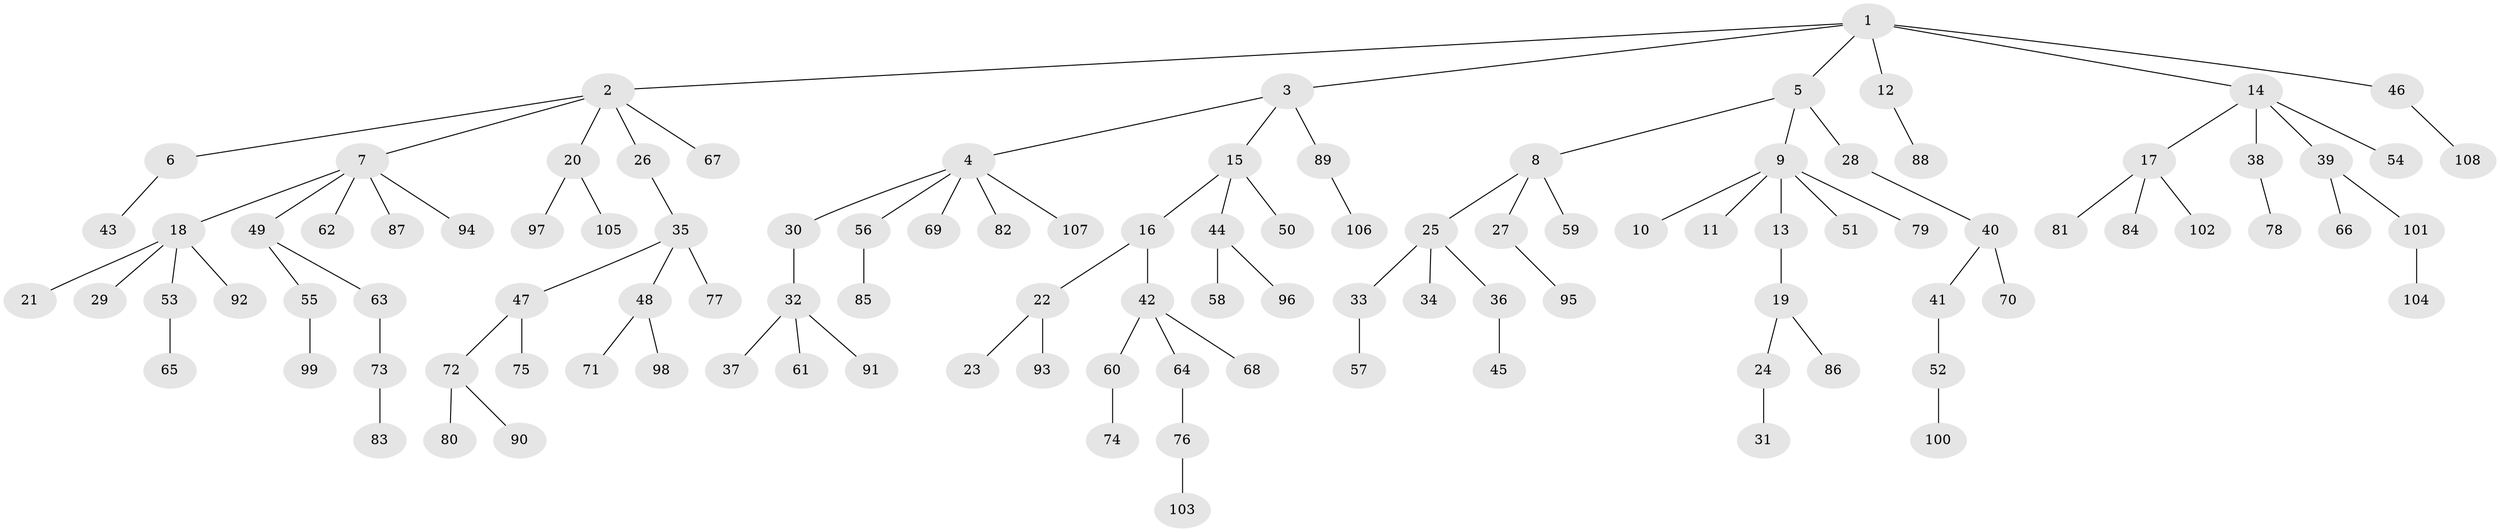 // Generated by graph-tools (version 1.1) at 2025/26/03/09/25 03:26:33]
// undirected, 108 vertices, 107 edges
graph export_dot {
graph [start="1"]
  node [color=gray90,style=filled];
  1;
  2;
  3;
  4;
  5;
  6;
  7;
  8;
  9;
  10;
  11;
  12;
  13;
  14;
  15;
  16;
  17;
  18;
  19;
  20;
  21;
  22;
  23;
  24;
  25;
  26;
  27;
  28;
  29;
  30;
  31;
  32;
  33;
  34;
  35;
  36;
  37;
  38;
  39;
  40;
  41;
  42;
  43;
  44;
  45;
  46;
  47;
  48;
  49;
  50;
  51;
  52;
  53;
  54;
  55;
  56;
  57;
  58;
  59;
  60;
  61;
  62;
  63;
  64;
  65;
  66;
  67;
  68;
  69;
  70;
  71;
  72;
  73;
  74;
  75;
  76;
  77;
  78;
  79;
  80;
  81;
  82;
  83;
  84;
  85;
  86;
  87;
  88;
  89;
  90;
  91;
  92;
  93;
  94;
  95;
  96;
  97;
  98;
  99;
  100;
  101;
  102;
  103;
  104;
  105;
  106;
  107;
  108;
  1 -- 2;
  1 -- 3;
  1 -- 5;
  1 -- 12;
  1 -- 14;
  1 -- 46;
  2 -- 6;
  2 -- 7;
  2 -- 20;
  2 -- 26;
  2 -- 67;
  3 -- 4;
  3 -- 15;
  3 -- 89;
  4 -- 30;
  4 -- 56;
  4 -- 69;
  4 -- 82;
  4 -- 107;
  5 -- 8;
  5 -- 9;
  5 -- 28;
  6 -- 43;
  7 -- 18;
  7 -- 49;
  7 -- 62;
  7 -- 87;
  7 -- 94;
  8 -- 25;
  8 -- 27;
  8 -- 59;
  9 -- 10;
  9 -- 11;
  9 -- 13;
  9 -- 51;
  9 -- 79;
  12 -- 88;
  13 -- 19;
  14 -- 17;
  14 -- 38;
  14 -- 39;
  14 -- 54;
  15 -- 16;
  15 -- 44;
  15 -- 50;
  16 -- 22;
  16 -- 42;
  17 -- 81;
  17 -- 84;
  17 -- 102;
  18 -- 21;
  18 -- 29;
  18 -- 53;
  18 -- 92;
  19 -- 24;
  19 -- 86;
  20 -- 97;
  20 -- 105;
  22 -- 23;
  22 -- 93;
  24 -- 31;
  25 -- 33;
  25 -- 34;
  25 -- 36;
  26 -- 35;
  27 -- 95;
  28 -- 40;
  30 -- 32;
  32 -- 37;
  32 -- 61;
  32 -- 91;
  33 -- 57;
  35 -- 47;
  35 -- 48;
  35 -- 77;
  36 -- 45;
  38 -- 78;
  39 -- 66;
  39 -- 101;
  40 -- 41;
  40 -- 70;
  41 -- 52;
  42 -- 60;
  42 -- 64;
  42 -- 68;
  44 -- 58;
  44 -- 96;
  46 -- 108;
  47 -- 72;
  47 -- 75;
  48 -- 71;
  48 -- 98;
  49 -- 55;
  49 -- 63;
  52 -- 100;
  53 -- 65;
  55 -- 99;
  56 -- 85;
  60 -- 74;
  63 -- 73;
  64 -- 76;
  72 -- 80;
  72 -- 90;
  73 -- 83;
  76 -- 103;
  89 -- 106;
  101 -- 104;
}
